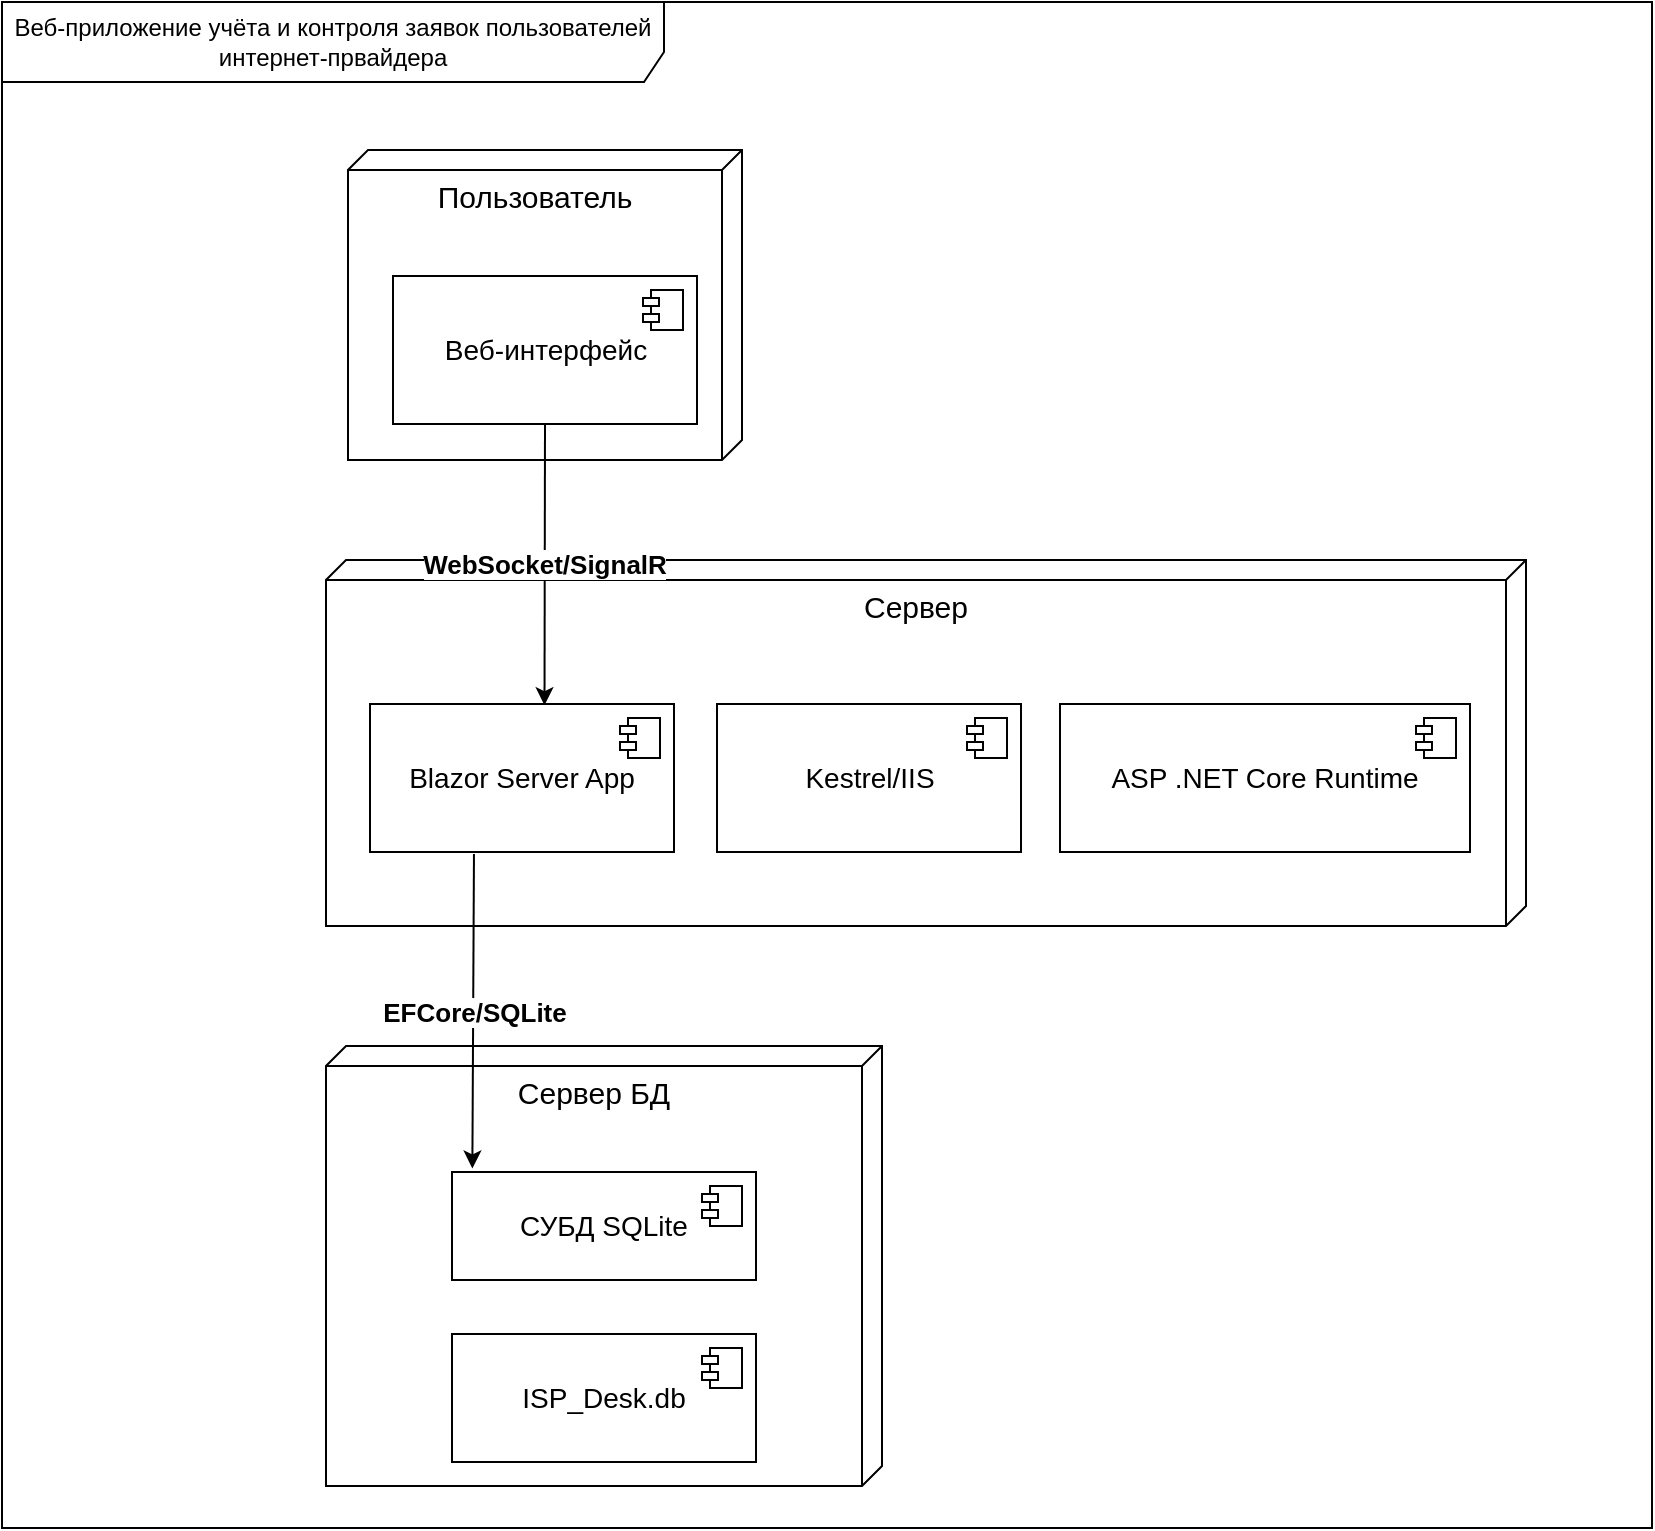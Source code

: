 <mxfile version="27.1.5">
  <diagram name="Страница — 1" id="I8Pg31vQWCyDtqludsQD">
    <mxGraphModel dx="1226" dy="741" grid="0" gridSize="10" guides="1" tooltips="1" connect="1" arrows="1" fold="1" page="1" pageScale="1" pageWidth="1654" pageHeight="2336" math="0" shadow="0">
      <root>
        <mxCell id="0" />
        <mxCell id="1" parent="0" />
        <mxCell id="gg-xhsN09UIStIRCjvh4-1" value="Пользователь" style="verticalAlign=top;align=center;spacingTop=8;spacingLeft=2;spacingRight=12;shape=cube;size=10;direction=south;fontStyle=0;html=1;whiteSpace=wrap;fontSize=15;" parent="1" vertex="1">
          <mxGeometry x="383" y="92" width="197" height="155" as="geometry" />
        </mxCell>
        <mxCell id="gg-xhsN09UIStIRCjvh4-3" value="Сервер" style="verticalAlign=top;align=center;spacingTop=8;spacingLeft=2;spacingRight=12;shape=cube;size=10;direction=south;fontStyle=0;html=1;whiteSpace=wrap;fontSize=15;" parent="1" vertex="1">
          <mxGeometry x="372" y="297" width="600" height="183" as="geometry" />
        </mxCell>
        <mxCell id="gg-xhsN09UIStIRCjvh4-8" value="Сервер БД" style="verticalAlign=top;align=center;spacingTop=8;spacingLeft=2;spacingRight=12;shape=cube;size=10;direction=south;fontStyle=0;html=1;whiteSpace=wrap;fontSize=15;" parent="1" vertex="1">
          <mxGeometry x="372" y="540" width="278" height="220" as="geometry" />
        </mxCell>
        <mxCell id="gg-xhsN09UIStIRCjvh4-12" value="Blazor Server App" style="html=1;dropTarget=0;whiteSpace=wrap;fontSize=14;" parent="1" vertex="1">
          <mxGeometry x="394" y="369" width="152" height="74" as="geometry" />
        </mxCell>
        <mxCell id="gg-xhsN09UIStIRCjvh4-13" value="" style="shape=module;jettyWidth=8;jettyHeight=4;" parent="gg-xhsN09UIStIRCjvh4-12" vertex="1">
          <mxGeometry x="1" width="20" height="20" relative="1" as="geometry">
            <mxPoint x="-27" y="7" as="offset" />
          </mxGeometry>
        </mxCell>
        <mxCell id="gg-xhsN09UIStIRCjvh4-14" value="Kestrel/IIS" style="html=1;dropTarget=0;whiteSpace=wrap;fontSize=14;" parent="1" vertex="1">
          <mxGeometry x="567.5" y="369" width="152" height="74" as="geometry" />
        </mxCell>
        <mxCell id="gg-xhsN09UIStIRCjvh4-15" value="" style="shape=module;jettyWidth=8;jettyHeight=4;" parent="gg-xhsN09UIStIRCjvh4-14" vertex="1">
          <mxGeometry x="1" width="20" height="20" relative="1" as="geometry">
            <mxPoint x="-27" y="7" as="offset" />
          </mxGeometry>
        </mxCell>
        <mxCell id="gg-xhsN09UIStIRCjvh4-16" value="ASP .NET Core Runtime" style="html=1;dropTarget=0;whiteSpace=wrap;fontSize=14;" parent="1" vertex="1">
          <mxGeometry x="739" y="369" width="205" height="74" as="geometry" />
        </mxCell>
        <mxCell id="gg-xhsN09UIStIRCjvh4-17" value="" style="shape=module;jettyWidth=8;jettyHeight=4;" parent="gg-xhsN09UIStIRCjvh4-16" vertex="1">
          <mxGeometry x="1" width="20" height="20" relative="1" as="geometry">
            <mxPoint x="-27" y="7" as="offset" />
          </mxGeometry>
        </mxCell>
        <mxCell id="gg-xhsN09UIStIRCjvh4-18" value="Веб-интерфейс" style="html=1;dropTarget=0;whiteSpace=wrap;fontSize=14;" parent="1" vertex="1">
          <mxGeometry x="405.5" y="155" width="152" height="74" as="geometry" />
        </mxCell>
        <mxCell id="gg-xhsN09UIStIRCjvh4-19" value="" style="shape=module;jettyWidth=8;jettyHeight=4;" parent="gg-xhsN09UIStIRCjvh4-18" vertex="1">
          <mxGeometry x="1" width="20" height="20" relative="1" as="geometry">
            <mxPoint x="-27" y="7" as="offset" />
          </mxGeometry>
        </mxCell>
        <mxCell id="gg-xhsN09UIStIRCjvh4-20" value="ISP_Desk.db" style="html=1;dropTarget=0;whiteSpace=wrap;fontSize=14;" parent="1" vertex="1">
          <mxGeometry x="435" y="684" width="152" height="64" as="geometry" />
        </mxCell>
        <mxCell id="gg-xhsN09UIStIRCjvh4-21" value="" style="shape=module;jettyWidth=8;jettyHeight=4;" parent="gg-xhsN09UIStIRCjvh4-20" vertex="1">
          <mxGeometry x="1" width="20" height="20" relative="1" as="geometry">
            <mxPoint x="-27" y="7" as="offset" />
          </mxGeometry>
        </mxCell>
        <mxCell id="gg-xhsN09UIStIRCjvh4-22" value="СУБД SQLite" style="html=1;dropTarget=0;whiteSpace=wrap;fontSize=14;" parent="1" vertex="1">
          <mxGeometry x="435" y="603" width="152" height="54" as="geometry" />
        </mxCell>
        <mxCell id="gg-xhsN09UIStIRCjvh4-23" value="" style="shape=module;jettyWidth=8;jettyHeight=4;" parent="gg-xhsN09UIStIRCjvh4-22" vertex="1">
          <mxGeometry x="1" width="20" height="20" relative="1" as="geometry">
            <mxPoint x="-27" y="7" as="offset" />
          </mxGeometry>
        </mxCell>
        <mxCell id="gg-xhsN09UIStIRCjvh4-25" value="EFCore/SQLite" style="endArrow=classic;html=1;rounded=0;exitX=0.342;exitY=1.014;exitDx=0;exitDy=0;exitPerimeter=0;entryX=0.067;entryY=-0.033;entryDx=0;entryDy=0;entryPerimeter=0;fontSize=13;fontStyle=1" parent="1" source="gg-xhsN09UIStIRCjvh4-12" target="gg-xhsN09UIStIRCjvh4-22" edge="1">
          <mxGeometry width="50" height="50" relative="1" as="geometry">
            <mxPoint x="447" y="529" as="sourcePoint" />
            <mxPoint x="497" y="479" as="targetPoint" />
          </mxGeometry>
        </mxCell>
        <mxCell id="gg-xhsN09UIStIRCjvh4-26" value="WebSocket/SignalR" style="endArrow=classic;html=1;rounded=0;exitX=0.5;exitY=1;exitDx=0;exitDy=0;entryX=0.574;entryY=0.008;entryDx=0;entryDy=0;entryPerimeter=0;fontStyle=1;fontSize=13;" parent="1" source="gg-xhsN09UIStIRCjvh4-18" target="gg-xhsN09UIStIRCjvh4-12" edge="1">
          <mxGeometry width="50" height="50" relative="1" as="geometry">
            <mxPoint x="482" y="256" as="sourcePoint" />
            <mxPoint x="478" y="358" as="targetPoint" />
          </mxGeometry>
        </mxCell>
        <mxCell id="IycP1EoeHwDN0wI38OkS-1" value="Веб-приложение учёта и контроля заявок пользователей интернет-првайдера" style="shape=umlFrame;whiteSpace=wrap;html=1;pointerEvents=0;width=331;height=40;" vertex="1" parent="1">
          <mxGeometry x="210" y="18" width="825" height="763" as="geometry" />
        </mxCell>
      </root>
    </mxGraphModel>
  </diagram>
</mxfile>
